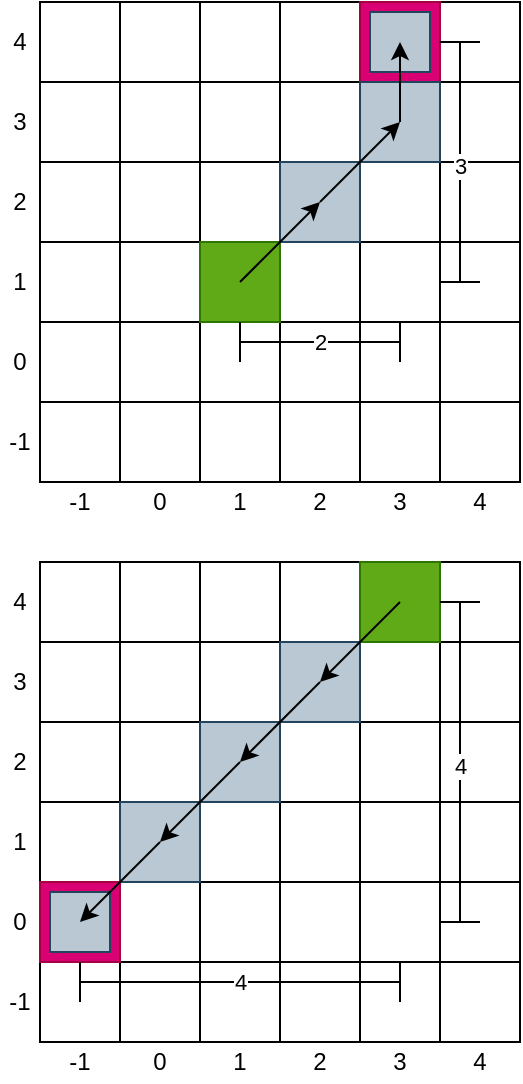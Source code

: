 <mxfile version="22.1.5" type="device">
  <diagram name="Page-1" id="MTarBlTG6G1hyGx0gGw8">
    <mxGraphModel dx="819" dy="473" grid="1" gridSize="10" guides="1" tooltips="1" connect="1" arrows="1" fold="1" page="1" pageScale="1" pageWidth="850" pageHeight="1100" math="0" shadow="0">
      <root>
        <mxCell id="0" />
        <mxCell id="1" parent="0" />
        <mxCell id="TcHEtZjmhDNZjpZFGjAU-168" value="" style="group;movable=0;resizable=0;rotatable=0;deletable=0;editable=0;locked=1;connectable=0;" vertex="1" connectable="0" parent="1">
          <mxGeometry x="300" y="360" width="260" height="260" as="geometry" />
        </mxCell>
        <mxCell id="TcHEtZjmhDNZjpZFGjAU-165" value="" style="group;movable=1;resizable=1;rotatable=1;deletable=1;editable=1;locked=0;connectable=1;" vertex="1" connectable="0" parent="TcHEtZjmhDNZjpZFGjAU-168">
          <mxGeometry x="20" width="240" height="240" as="geometry" />
        </mxCell>
        <mxCell id="TcHEtZjmhDNZjpZFGjAU-1" value="" style="shape=table;startSize=0;container=1;collapsible=0;childLayout=tableLayout;fontSize=16;movable=1;resizable=1;rotatable=1;deletable=1;editable=1;locked=0;connectable=1;" vertex="1" parent="TcHEtZjmhDNZjpZFGjAU-165">
          <mxGeometry width="120" height="120" as="geometry" />
        </mxCell>
        <mxCell id="TcHEtZjmhDNZjpZFGjAU-2" value="" style="shape=tableRow;horizontal=0;startSize=0;swimlaneHead=0;swimlaneBody=0;strokeColor=inherit;top=0;left=0;bottom=0;right=0;collapsible=0;dropTarget=0;fillColor=none;points=[[0,0.5],[1,0.5]];portConstraint=eastwest;fontSize=16;movable=1;resizable=1;rotatable=1;deletable=1;editable=1;locked=0;connectable=1;" vertex="1" parent="TcHEtZjmhDNZjpZFGjAU-1">
          <mxGeometry width="120" height="40" as="geometry" />
        </mxCell>
        <mxCell id="TcHEtZjmhDNZjpZFGjAU-3" value="" style="shape=partialRectangle;html=1;whiteSpace=wrap;connectable=1;strokeColor=inherit;overflow=hidden;fillColor=none;top=0;left=0;bottom=0;right=0;pointerEvents=1;fontSize=16;movable=1;resizable=1;rotatable=1;deletable=1;editable=1;locked=0;" vertex="1" parent="TcHEtZjmhDNZjpZFGjAU-2">
          <mxGeometry width="40" height="40" as="geometry">
            <mxRectangle width="40" height="40" as="alternateBounds" />
          </mxGeometry>
        </mxCell>
        <mxCell id="TcHEtZjmhDNZjpZFGjAU-4" value="" style="shape=partialRectangle;html=1;whiteSpace=wrap;connectable=1;strokeColor=inherit;overflow=hidden;fillColor=none;top=0;left=0;bottom=0;right=0;pointerEvents=1;fontSize=16;movable=1;resizable=1;rotatable=1;deletable=1;editable=1;locked=0;" vertex="1" parent="TcHEtZjmhDNZjpZFGjAU-2">
          <mxGeometry x="40" width="40" height="40" as="geometry">
            <mxRectangle width="40" height="40" as="alternateBounds" />
          </mxGeometry>
        </mxCell>
        <mxCell id="TcHEtZjmhDNZjpZFGjAU-5" value="" style="shape=partialRectangle;html=1;whiteSpace=wrap;connectable=1;strokeColor=inherit;overflow=hidden;fillColor=none;top=0;left=0;bottom=0;right=0;pointerEvents=1;fontSize=16;movable=1;resizable=1;rotatable=1;deletable=1;editable=1;locked=0;" vertex="1" parent="TcHEtZjmhDNZjpZFGjAU-2">
          <mxGeometry x="80" width="40" height="40" as="geometry">
            <mxRectangle width="40" height="40" as="alternateBounds" />
          </mxGeometry>
        </mxCell>
        <mxCell id="TcHEtZjmhDNZjpZFGjAU-6" value="" style="shape=tableRow;horizontal=0;startSize=0;swimlaneHead=0;swimlaneBody=0;strokeColor=inherit;top=0;left=0;bottom=0;right=0;collapsible=0;dropTarget=0;fillColor=none;points=[[0,0.5],[1,0.5]];portConstraint=eastwest;fontSize=16;movable=1;resizable=1;rotatable=1;deletable=1;editable=1;locked=0;connectable=1;" vertex="1" parent="TcHEtZjmhDNZjpZFGjAU-1">
          <mxGeometry y="40" width="120" height="40" as="geometry" />
        </mxCell>
        <mxCell id="TcHEtZjmhDNZjpZFGjAU-7" value="" style="shape=partialRectangle;html=1;whiteSpace=wrap;connectable=1;strokeColor=inherit;overflow=hidden;fillColor=none;top=0;left=0;bottom=0;right=0;pointerEvents=1;fontSize=16;movable=1;resizable=1;rotatable=1;deletable=1;editable=1;locked=0;" vertex="1" parent="TcHEtZjmhDNZjpZFGjAU-6">
          <mxGeometry width="40" height="40" as="geometry">
            <mxRectangle width="40" height="40" as="alternateBounds" />
          </mxGeometry>
        </mxCell>
        <mxCell id="TcHEtZjmhDNZjpZFGjAU-8" value="" style="shape=partialRectangle;html=1;whiteSpace=wrap;connectable=1;strokeColor=inherit;overflow=hidden;fillColor=none;top=0;left=0;bottom=0;right=0;pointerEvents=1;fontSize=16;movable=1;resizable=1;rotatable=1;deletable=1;editable=1;locked=0;" vertex="1" parent="TcHEtZjmhDNZjpZFGjAU-6">
          <mxGeometry x="40" width="40" height="40" as="geometry">
            <mxRectangle width="40" height="40" as="alternateBounds" />
          </mxGeometry>
        </mxCell>
        <mxCell id="TcHEtZjmhDNZjpZFGjAU-9" value="" style="shape=partialRectangle;html=1;whiteSpace=wrap;connectable=1;strokeColor=inherit;overflow=hidden;fillColor=none;top=0;left=0;bottom=0;right=0;pointerEvents=1;fontSize=16;movable=1;resizable=1;rotatable=1;deletable=1;editable=1;locked=0;" vertex="1" parent="TcHEtZjmhDNZjpZFGjAU-6">
          <mxGeometry x="80" width="40" height="40" as="geometry">
            <mxRectangle width="40" height="40" as="alternateBounds" />
          </mxGeometry>
        </mxCell>
        <mxCell id="TcHEtZjmhDNZjpZFGjAU-10" value="" style="shape=tableRow;horizontal=0;startSize=0;swimlaneHead=0;swimlaneBody=0;strokeColor=inherit;top=0;left=0;bottom=0;right=0;collapsible=0;dropTarget=0;fillColor=none;points=[[0,0.5],[1,0.5]];portConstraint=eastwest;fontSize=16;movable=1;resizable=1;rotatable=1;deletable=1;editable=1;locked=0;connectable=1;" vertex="1" parent="TcHEtZjmhDNZjpZFGjAU-1">
          <mxGeometry y="80" width="120" height="40" as="geometry" />
        </mxCell>
        <mxCell id="TcHEtZjmhDNZjpZFGjAU-11" value="" style="shape=partialRectangle;html=1;whiteSpace=wrap;connectable=1;strokeColor=inherit;overflow=hidden;fillColor=none;top=0;left=0;bottom=0;right=0;pointerEvents=1;fontSize=16;movable=1;resizable=1;rotatable=1;deletable=1;editable=1;locked=0;" vertex="1" parent="TcHEtZjmhDNZjpZFGjAU-10">
          <mxGeometry width="40" height="40" as="geometry">
            <mxRectangle width="40" height="40" as="alternateBounds" />
          </mxGeometry>
        </mxCell>
        <mxCell id="TcHEtZjmhDNZjpZFGjAU-12" value="" style="shape=partialRectangle;html=1;whiteSpace=wrap;connectable=1;strokeColor=inherit;overflow=hidden;fillColor=none;top=0;left=0;bottom=0;right=0;pointerEvents=1;fontSize=16;movable=1;resizable=1;rotatable=1;deletable=1;editable=1;locked=0;" vertex="1" parent="TcHEtZjmhDNZjpZFGjAU-10">
          <mxGeometry x="40" width="40" height="40" as="geometry">
            <mxRectangle width="40" height="40" as="alternateBounds" />
          </mxGeometry>
        </mxCell>
        <mxCell id="TcHEtZjmhDNZjpZFGjAU-13" value="" style="shape=partialRectangle;html=1;whiteSpace=wrap;connectable=1;strokeColor=inherit;overflow=hidden;fillColor=none;top=0;left=0;bottom=0;right=0;pointerEvents=1;fontSize=16;movable=1;resizable=1;rotatable=1;deletable=1;editable=1;locked=0;" vertex="1" parent="TcHEtZjmhDNZjpZFGjAU-10">
          <mxGeometry x="80" width="40" height="40" as="geometry">
            <mxRectangle width="40" height="40" as="alternateBounds" />
          </mxGeometry>
        </mxCell>
        <mxCell id="TcHEtZjmhDNZjpZFGjAU-15" value="" style="shape=table;startSize=0;container=1;collapsible=0;childLayout=tableLayout;fontSize=16;movable=1;resizable=1;rotatable=1;deletable=1;editable=1;locked=0;connectable=1;" vertex="1" parent="TcHEtZjmhDNZjpZFGjAU-165">
          <mxGeometry x="120" width="120" height="120" as="geometry" />
        </mxCell>
        <mxCell id="TcHEtZjmhDNZjpZFGjAU-16" value="" style="shape=tableRow;horizontal=0;startSize=0;swimlaneHead=0;swimlaneBody=0;strokeColor=inherit;top=0;left=0;bottom=0;right=0;collapsible=0;dropTarget=0;fillColor=none;points=[[0,0.5],[1,0.5]];portConstraint=eastwest;fontSize=16;movable=1;resizable=1;rotatable=1;deletable=1;editable=1;locked=0;connectable=1;" vertex="1" parent="TcHEtZjmhDNZjpZFGjAU-15">
          <mxGeometry width="120" height="40" as="geometry" />
        </mxCell>
        <mxCell id="TcHEtZjmhDNZjpZFGjAU-17" value="" style="shape=partialRectangle;html=1;whiteSpace=wrap;connectable=1;strokeColor=inherit;overflow=hidden;fillColor=none;top=0;left=0;bottom=0;right=0;pointerEvents=1;fontSize=16;movable=1;resizable=1;rotatable=1;deletable=1;editable=1;locked=0;" vertex="1" parent="TcHEtZjmhDNZjpZFGjAU-16">
          <mxGeometry width="40" height="40" as="geometry">
            <mxRectangle width="40" height="40" as="alternateBounds" />
          </mxGeometry>
        </mxCell>
        <mxCell id="TcHEtZjmhDNZjpZFGjAU-18" value="" style="shape=partialRectangle;html=1;whiteSpace=wrap;connectable=1;strokeColor=inherit;overflow=hidden;fillColor=none;top=0;left=0;bottom=0;right=0;pointerEvents=1;fontSize=16;movable=1;resizable=1;rotatable=1;deletable=1;editable=1;locked=0;" vertex="1" parent="TcHEtZjmhDNZjpZFGjAU-16">
          <mxGeometry x="40" width="40" height="40" as="geometry">
            <mxRectangle width="40" height="40" as="alternateBounds" />
          </mxGeometry>
        </mxCell>
        <mxCell id="TcHEtZjmhDNZjpZFGjAU-19" value="" style="shape=partialRectangle;html=1;whiteSpace=wrap;connectable=1;strokeColor=inherit;overflow=hidden;fillColor=none;top=0;left=0;bottom=0;right=0;pointerEvents=1;fontSize=16;movable=1;resizable=1;rotatable=1;deletable=1;editable=1;locked=0;" vertex="1" parent="TcHEtZjmhDNZjpZFGjAU-16">
          <mxGeometry x="80" width="40" height="40" as="geometry">
            <mxRectangle width="40" height="40" as="alternateBounds" />
          </mxGeometry>
        </mxCell>
        <mxCell id="TcHEtZjmhDNZjpZFGjAU-20" value="" style="shape=tableRow;horizontal=0;startSize=0;swimlaneHead=0;swimlaneBody=0;strokeColor=inherit;top=0;left=0;bottom=0;right=0;collapsible=0;dropTarget=0;fillColor=none;points=[[0,0.5],[1,0.5]];portConstraint=eastwest;fontSize=16;movable=1;resizable=1;rotatable=1;deletable=1;editable=1;locked=0;connectable=1;" vertex="1" parent="TcHEtZjmhDNZjpZFGjAU-15">
          <mxGeometry y="40" width="120" height="40" as="geometry" />
        </mxCell>
        <mxCell id="TcHEtZjmhDNZjpZFGjAU-21" value="" style="shape=partialRectangle;html=1;whiteSpace=wrap;connectable=1;strokeColor=inherit;overflow=hidden;fillColor=none;top=0;left=0;bottom=0;right=0;pointerEvents=1;fontSize=16;movable=1;resizable=1;rotatable=1;deletable=1;editable=1;locked=0;" vertex="1" parent="TcHEtZjmhDNZjpZFGjAU-20">
          <mxGeometry width="40" height="40" as="geometry">
            <mxRectangle width="40" height="40" as="alternateBounds" />
          </mxGeometry>
        </mxCell>
        <mxCell id="TcHEtZjmhDNZjpZFGjAU-22" value="" style="shape=partialRectangle;html=1;whiteSpace=wrap;connectable=1;strokeColor=inherit;overflow=hidden;fillColor=none;top=0;left=0;bottom=0;right=0;pointerEvents=1;fontSize=16;movable=1;resizable=1;rotatable=1;deletable=1;editable=1;locked=0;" vertex="1" parent="TcHEtZjmhDNZjpZFGjAU-20">
          <mxGeometry x="40" width="40" height="40" as="geometry">
            <mxRectangle width="40" height="40" as="alternateBounds" />
          </mxGeometry>
        </mxCell>
        <mxCell id="TcHEtZjmhDNZjpZFGjAU-23" value="" style="shape=partialRectangle;html=1;whiteSpace=wrap;connectable=1;strokeColor=inherit;overflow=hidden;fillColor=none;top=0;left=0;bottom=0;right=0;pointerEvents=1;fontSize=16;movable=1;resizable=1;rotatable=1;deletable=1;editable=1;locked=0;" vertex="1" parent="TcHEtZjmhDNZjpZFGjAU-20">
          <mxGeometry x="80" width="40" height="40" as="geometry">
            <mxRectangle width="40" height="40" as="alternateBounds" />
          </mxGeometry>
        </mxCell>
        <mxCell id="TcHEtZjmhDNZjpZFGjAU-24" value="" style="shape=tableRow;horizontal=0;startSize=0;swimlaneHead=0;swimlaneBody=0;strokeColor=inherit;top=0;left=0;bottom=0;right=0;collapsible=0;dropTarget=0;fillColor=none;points=[[0,0.5],[1,0.5]];portConstraint=eastwest;fontSize=16;movable=1;resizable=1;rotatable=1;deletable=1;editable=1;locked=0;connectable=1;" vertex="1" parent="TcHEtZjmhDNZjpZFGjAU-15">
          <mxGeometry y="80" width="120" height="40" as="geometry" />
        </mxCell>
        <mxCell id="TcHEtZjmhDNZjpZFGjAU-25" value="" style="shape=partialRectangle;html=1;whiteSpace=wrap;connectable=1;strokeColor=inherit;overflow=hidden;fillColor=none;top=0;left=0;bottom=0;right=0;pointerEvents=1;fontSize=16;movable=1;resizable=1;rotatable=1;deletable=1;editable=1;locked=0;" vertex="1" parent="TcHEtZjmhDNZjpZFGjAU-24">
          <mxGeometry width="40" height="40" as="geometry">
            <mxRectangle width="40" height="40" as="alternateBounds" />
          </mxGeometry>
        </mxCell>
        <mxCell id="TcHEtZjmhDNZjpZFGjAU-26" value="" style="shape=partialRectangle;html=1;whiteSpace=wrap;connectable=1;strokeColor=inherit;overflow=hidden;fillColor=none;top=0;left=0;bottom=0;right=0;pointerEvents=1;fontSize=16;movable=1;resizable=1;rotatable=1;deletable=1;editable=1;locked=0;" vertex="1" parent="TcHEtZjmhDNZjpZFGjAU-24">
          <mxGeometry x="40" width="40" height="40" as="geometry">
            <mxRectangle width="40" height="40" as="alternateBounds" />
          </mxGeometry>
        </mxCell>
        <mxCell id="TcHEtZjmhDNZjpZFGjAU-27" value="" style="shape=partialRectangle;html=1;whiteSpace=wrap;connectable=1;strokeColor=inherit;overflow=hidden;fillColor=none;top=0;left=0;bottom=0;right=0;pointerEvents=1;fontSize=16;movable=1;resizable=1;rotatable=1;deletable=1;editable=1;locked=0;" vertex="1" parent="TcHEtZjmhDNZjpZFGjAU-24">
          <mxGeometry x="80" width="40" height="40" as="geometry">
            <mxRectangle width="40" height="40" as="alternateBounds" />
          </mxGeometry>
        </mxCell>
        <mxCell id="TcHEtZjmhDNZjpZFGjAU-28" value="" style="shape=table;startSize=0;container=1;collapsible=0;childLayout=tableLayout;fontSize=16;movable=1;resizable=1;rotatable=1;deletable=1;editable=1;locked=0;connectable=1;" vertex="1" parent="TcHEtZjmhDNZjpZFGjAU-165">
          <mxGeometry y="120" width="120" height="120" as="geometry" />
        </mxCell>
        <mxCell id="TcHEtZjmhDNZjpZFGjAU-29" value="" style="shape=tableRow;horizontal=0;startSize=0;swimlaneHead=0;swimlaneBody=0;strokeColor=inherit;top=0;left=0;bottom=0;right=0;collapsible=0;dropTarget=0;fillColor=none;points=[[0,0.5],[1,0.5]];portConstraint=eastwest;fontSize=16;movable=1;resizable=1;rotatable=1;deletable=1;editable=1;locked=0;connectable=1;" vertex="1" parent="TcHEtZjmhDNZjpZFGjAU-28">
          <mxGeometry width="120" height="40" as="geometry" />
        </mxCell>
        <mxCell id="TcHEtZjmhDNZjpZFGjAU-30" value="" style="shape=partialRectangle;html=1;whiteSpace=wrap;connectable=1;strokeColor=inherit;overflow=hidden;fillColor=none;top=0;left=0;bottom=0;right=0;pointerEvents=1;fontSize=16;movable=1;resizable=1;rotatable=1;deletable=1;editable=1;locked=0;" vertex="1" parent="TcHEtZjmhDNZjpZFGjAU-29">
          <mxGeometry width="40" height="40" as="geometry">
            <mxRectangle width="40" height="40" as="alternateBounds" />
          </mxGeometry>
        </mxCell>
        <mxCell id="TcHEtZjmhDNZjpZFGjAU-31" value="" style="shape=partialRectangle;html=1;whiteSpace=wrap;connectable=1;strokeColor=inherit;overflow=hidden;fillColor=none;top=0;left=0;bottom=0;right=0;pointerEvents=1;fontSize=16;movable=1;resizable=1;rotatable=1;deletable=1;editable=1;locked=0;" vertex="1" parent="TcHEtZjmhDNZjpZFGjAU-29">
          <mxGeometry x="40" width="40" height="40" as="geometry">
            <mxRectangle width="40" height="40" as="alternateBounds" />
          </mxGeometry>
        </mxCell>
        <mxCell id="TcHEtZjmhDNZjpZFGjAU-32" value="" style="shape=partialRectangle;html=1;whiteSpace=wrap;connectable=1;strokeColor=inherit;overflow=hidden;fillColor=none;top=0;left=0;bottom=0;right=0;pointerEvents=1;fontSize=16;movable=1;resizable=1;rotatable=1;deletable=1;editable=1;locked=0;" vertex="1" parent="TcHEtZjmhDNZjpZFGjAU-29">
          <mxGeometry x="80" width="40" height="40" as="geometry">
            <mxRectangle width="40" height="40" as="alternateBounds" />
          </mxGeometry>
        </mxCell>
        <mxCell id="TcHEtZjmhDNZjpZFGjAU-33" value="" style="shape=tableRow;horizontal=0;startSize=0;swimlaneHead=0;swimlaneBody=0;strokeColor=inherit;top=0;left=0;bottom=0;right=0;collapsible=0;dropTarget=0;fillColor=none;points=[[0,0.5],[1,0.5]];portConstraint=eastwest;fontSize=16;movable=1;resizable=1;rotatable=1;deletable=1;editable=1;locked=0;connectable=1;" vertex="1" parent="TcHEtZjmhDNZjpZFGjAU-28">
          <mxGeometry y="40" width="120" height="40" as="geometry" />
        </mxCell>
        <mxCell id="TcHEtZjmhDNZjpZFGjAU-34" value="" style="shape=partialRectangle;html=1;whiteSpace=wrap;connectable=1;strokeColor=inherit;overflow=hidden;fillColor=none;top=0;left=0;bottom=0;right=0;pointerEvents=1;fontSize=16;movable=1;resizable=1;rotatable=1;deletable=1;editable=1;locked=0;" vertex="1" parent="TcHEtZjmhDNZjpZFGjAU-33">
          <mxGeometry width="40" height="40" as="geometry">
            <mxRectangle width="40" height="40" as="alternateBounds" />
          </mxGeometry>
        </mxCell>
        <mxCell id="TcHEtZjmhDNZjpZFGjAU-35" value="" style="shape=partialRectangle;html=1;whiteSpace=wrap;connectable=1;strokeColor=inherit;overflow=hidden;fillColor=none;top=0;left=0;bottom=0;right=0;pointerEvents=1;fontSize=16;movable=1;resizable=1;rotatable=1;deletable=1;editable=1;locked=0;" vertex="1" parent="TcHEtZjmhDNZjpZFGjAU-33">
          <mxGeometry x="40" width="40" height="40" as="geometry">
            <mxRectangle width="40" height="40" as="alternateBounds" />
          </mxGeometry>
        </mxCell>
        <mxCell id="TcHEtZjmhDNZjpZFGjAU-36" value="" style="shape=partialRectangle;html=1;whiteSpace=wrap;connectable=1;strokeColor=inherit;overflow=hidden;fillColor=none;top=0;left=0;bottom=0;right=0;pointerEvents=1;fontSize=16;movable=1;resizable=1;rotatable=1;deletable=1;editable=1;locked=0;" vertex="1" parent="TcHEtZjmhDNZjpZFGjAU-33">
          <mxGeometry x="80" width="40" height="40" as="geometry">
            <mxRectangle width="40" height="40" as="alternateBounds" />
          </mxGeometry>
        </mxCell>
        <mxCell id="TcHEtZjmhDNZjpZFGjAU-37" value="" style="shape=tableRow;horizontal=0;startSize=0;swimlaneHead=0;swimlaneBody=0;strokeColor=inherit;top=0;left=0;bottom=0;right=0;collapsible=0;dropTarget=0;fillColor=none;points=[[0,0.5],[1,0.5]];portConstraint=eastwest;fontSize=16;movable=1;resizable=1;rotatable=1;deletable=1;editable=1;locked=0;connectable=1;" vertex="1" parent="TcHEtZjmhDNZjpZFGjAU-28">
          <mxGeometry y="80" width="120" height="40" as="geometry" />
        </mxCell>
        <mxCell id="TcHEtZjmhDNZjpZFGjAU-38" value="" style="shape=partialRectangle;html=1;whiteSpace=wrap;connectable=1;strokeColor=inherit;overflow=hidden;fillColor=none;top=0;left=0;bottom=0;right=0;pointerEvents=1;fontSize=16;movable=1;resizable=1;rotatable=1;deletable=1;editable=1;locked=0;" vertex="1" parent="TcHEtZjmhDNZjpZFGjAU-37">
          <mxGeometry width="40" height="40" as="geometry">
            <mxRectangle width="40" height="40" as="alternateBounds" />
          </mxGeometry>
        </mxCell>
        <mxCell id="TcHEtZjmhDNZjpZFGjAU-39" value="" style="shape=partialRectangle;html=1;whiteSpace=wrap;connectable=1;strokeColor=inherit;overflow=hidden;fillColor=none;top=0;left=0;bottom=0;right=0;pointerEvents=1;fontSize=16;movable=1;resizable=1;rotatable=1;deletable=1;editable=1;locked=0;" vertex="1" parent="TcHEtZjmhDNZjpZFGjAU-37">
          <mxGeometry x="40" width="40" height="40" as="geometry">
            <mxRectangle width="40" height="40" as="alternateBounds" />
          </mxGeometry>
        </mxCell>
        <mxCell id="TcHEtZjmhDNZjpZFGjAU-40" value="" style="shape=partialRectangle;html=1;whiteSpace=wrap;connectable=1;strokeColor=inherit;overflow=hidden;fillColor=none;top=0;left=0;bottom=0;right=0;pointerEvents=1;fontSize=16;movable=1;resizable=1;rotatable=1;deletable=1;editable=1;locked=0;" vertex="1" parent="TcHEtZjmhDNZjpZFGjAU-37">
          <mxGeometry x="80" width="40" height="40" as="geometry">
            <mxRectangle width="40" height="40" as="alternateBounds" />
          </mxGeometry>
        </mxCell>
        <mxCell id="TcHEtZjmhDNZjpZFGjAU-41" value="" style="shape=table;startSize=0;container=1;collapsible=0;childLayout=tableLayout;fontSize=16;movable=1;resizable=1;rotatable=1;deletable=1;editable=1;locked=0;connectable=1;" vertex="1" parent="TcHEtZjmhDNZjpZFGjAU-165">
          <mxGeometry x="120" y="120" width="120" height="120" as="geometry" />
        </mxCell>
        <mxCell id="TcHEtZjmhDNZjpZFGjAU-42" value="" style="shape=tableRow;horizontal=0;startSize=0;swimlaneHead=0;swimlaneBody=0;strokeColor=inherit;top=0;left=0;bottom=0;right=0;collapsible=0;dropTarget=0;fillColor=none;points=[[0,0.5],[1,0.5]];portConstraint=eastwest;fontSize=16;movable=1;resizable=1;rotatable=1;deletable=1;editable=1;locked=0;connectable=1;" vertex="1" parent="TcHEtZjmhDNZjpZFGjAU-41">
          <mxGeometry width="120" height="40" as="geometry" />
        </mxCell>
        <mxCell id="TcHEtZjmhDNZjpZFGjAU-43" value="" style="shape=partialRectangle;html=1;whiteSpace=wrap;connectable=1;strokeColor=inherit;overflow=hidden;fillColor=none;top=0;left=0;bottom=0;right=0;pointerEvents=1;fontSize=16;movable=1;resizable=1;rotatable=1;deletable=1;editable=1;locked=0;" vertex="1" parent="TcHEtZjmhDNZjpZFGjAU-42">
          <mxGeometry width="40" height="40" as="geometry">
            <mxRectangle width="40" height="40" as="alternateBounds" />
          </mxGeometry>
        </mxCell>
        <mxCell id="TcHEtZjmhDNZjpZFGjAU-44" value="" style="shape=partialRectangle;html=1;whiteSpace=wrap;connectable=1;strokeColor=inherit;overflow=hidden;fillColor=none;top=0;left=0;bottom=0;right=0;pointerEvents=1;fontSize=16;movable=1;resizable=1;rotatable=1;deletable=1;editable=1;locked=0;" vertex="1" parent="TcHEtZjmhDNZjpZFGjAU-42">
          <mxGeometry x="40" width="40" height="40" as="geometry">
            <mxRectangle width="40" height="40" as="alternateBounds" />
          </mxGeometry>
        </mxCell>
        <mxCell id="TcHEtZjmhDNZjpZFGjAU-45" value="" style="shape=partialRectangle;html=1;whiteSpace=wrap;connectable=1;strokeColor=inherit;overflow=hidden;fillColor=none;top=0;left=0;bottom=0;right=0;pointerEvents=1;fontSize=16;movable=1;resizable=1;rotatable=1;deletable=1;editable=1;locked=0;" vertex="1" parent="TcHEtZjmhDNZjpZFGjAU-42">
          <mxGeometry x="80" width="40" height="40" as="geometry">
            <mxRectangle width="40" height="40" as="alternateBounds" />
          </mxGeometry>
        </mxCell>
        <mxCell id="TcHEtZjmhDNZjpZFGjAU-46" value="" style="shape=tableRow;horizontal=0;startSize=0;swimlaneHead=0;swimlaneBody=0;strokeColor=inherit;top=0;left=0;bottom=0;right=0;collapsible=0;dropTarget=0;fillColor=none;points=[[0,0.5],[1,0.5]];portConstraint=eastwest;fontSize=16;movable=1;resizable=1;rotatable=1;deletable=1;editable=1;locked=0;connectable=1;" vertex="1" parent="TcHEtZjmhDNZjpZFGjAU-41">
          <mxGeometry y="40" width="120" height="40" as="geometry" />
        </mxCell>
        <mxCell id="TcHEtZjmhDNZjpZFGjAU-47" value="" style="shape=partialRectangle;html=1;whiteSpace=wrap;connectable=1;strokeColor=inherit;overflow=hidden;fillColor=none;top=0;left=0;bottom=0;right=0;pointerEvents=1;fontSize=16;movable=1;resizable=1;rotatable=1;deletable=1;editable=1;locked=0;" vertex="1" parent="TcHEtZjmhDNZjpZFGjAU-46">
          <mxGeometry width="40" height="40" as="geometry">
            <mxRectangle width="40" height="40" as="alternateBounds" />
          </mxGeometry>
        </mxCell>
        <mxCell id="TcHEtZjmhDNZjpZFGjAU-48" value="" style="shape=partialRectangle;html=1;whiteSpace=wrap;connectable=1;strokeColor=inherit;overflow=hidden;fillColor=none;top=0;left=0;bottom=0;right=0;pointerEvents=1;fontSize=16;movable=1;resizable=1;rotatable=1;deletable=1;editable=1;locked=0;" vertex="1" parent="TcHEtZjmhDNZjpZFGjAU-46">
          <mxGeometry x="40" width="40" height="40" as="geometry">
            <mxRectangle width="40" height="40" as="alternateBounds" />
          </mxGeometry>
        </mxCell>
        <mxCell id="TcHEtZjmhDNZjpZFGjAU-49" value="" style="shape=partialRectangle;html=1;whiteSpace=wrap;connectable=1;strokeColor=inherit;overflow=hidden;fillColor=none;top=0;left=0;bottom=0;right=0;pointerEvents=1;fontSize=16;movable=1;resizable=1;rotatable=1;deletable=1;editable=1;locked=0;" vertex="1" parent="TcHEtZjmhDNZjpZFGjAU-46">
          <mxGeometry x="80" width="40" height="40" as="geometry">
            <mxRectangle width="40" height="40" as="alternateBounds" />
          </mxGeometry>
        </mxCell>
        <mxCell id="TcHEtZjmhDNZjpZFGjAU-50" value="" style="shape=tableRow;horizontal=0;startSize=0;swimlaneHead=0;swimlaneBody=0;strokeColor=inherit;top=0;left=0;bottom=0;right=0;collapsible=0;dropTarget=0;fillColor=none;points=[[0,0.5],[1,0.5]];portConstraint=eastwest;fontSize=16;movable=1;resizable=1;rotatable=1;deletable=1;editable=1;locked=0;connectable=1;" vertex="1" parent="TcHEtZjmhDNZjpZFGjAU-41">
          <mxGeometry y="80" width="120" height="40" as="geometry" />
        </mxCell>
        <mxCell id="TcHEtZjmhDNZjpZFGjAU-51" value="" style="shape=partialRectangle;html=1;whiteSpace=wrap;connectable=1;strokeColor=inherit;overflow=hidden;fillColor=none;top=0;left=0;bottom=0;right=0;pointerEvents=1;fontSize=16;movable=1;resizable=1;rotatable=1;deletable=1;editable=1;locked=0;" vertex="1" parent="TcHEtZjmhDNZjpZFGjAU-50">
          <mxGeometry width="40" height="40" as="geometry">
            <mxRectangle width="40" height="40" as="alternateBounds" />
          </mxGeometry>
        </mxCell>
        <mxCell id="TcHEtZjmhDNZjpZFGjAU-52" value="" style="shape=partialRectangle;html=1;whiteSpace=wrap;connectable=1;strokeColor=inherit;overflow=hidden;fillColor=none;top=0;left=0;bottom=0;right=0;pointerEvents=1;fontSize=16;movable=1;resizable=1;rotatable=1;deletable=1;editable=1;locked=0;" vertex="1" parent="TcHEtZjmhDNZjpZFGjAU-50">
          <mxGeometry x="40" width="40" height="40" as="geometry">
            <mxRectangle width="40" height="40" as="alternateBounds" />
          </mxGeometry>
        </mxCell>
        <mxCell id="TcHEtZjmhDNZjpZFGjAU-53" value="" style="shape=partialRectangle;html=1;whiteSpace=wrap;connectable=1;strokeColor=inherit;overflow=hidden;fillColor=none;top=0;left=0;bottom=0;right=0;pointerEvents=1;fontSize=16;movable=1;resizable=1;rotatable=1;deletable=1;editable=1;locked=0;" vertex="1" parent="TcHEtZjmhDNZjpZFGjAU-50">
          <mxGeometry x="80" width="40" height="40" as="geometry">
            <mxRectangle width="40" height="40" as="alternateBounds" />
          </mxGeometry>
        </mxCell>
        <mxCell id="TcHEtZjmhDNZjpZFGjAU-166" value="" style="group;movable=1;resizable=1;rotatable=1;deletable=1;editable=1;locked=0;connectable=1;" vertex="1" connectable="0" parent="TcHEtZjmhDNZjpZFGjAU-168">
          <mxGeometry x="20" y="240" width="240" height="20" as="geometry" />
        </mxCell>
        <mxCell id="TcHEtZjmhDNZjpZFGjAU-138" value="-1" style="text;html=1;strokeColor=none;fillColor=none;align=center;verticalAlign=middle;whiteSpace=wrap;rounded=0;movable=1;resizable=1;rotatable=1;deletable=1;editable=1;locked=0;connectable=1;" vertex="1" parent="TcHEtZjmhDNZjpZFGjAU-166">
          <mxGeometry width="40" height="20" as="geometry" />
        </mxCell>
        <mxCell id="TcHEtZjmhDNZjpZFGjAU-139" value="0" style="text;html=1;strokeColor=none;fillColor=none;align=center;verticalAlign=middle;whiteSpace=wrap;rounded=0;movable=1;resizable=1;rotatable=1;deletable=1;editable=1;locked=0;connectable=1;" vertex="1" parent="TcHEtZjmhDNZjpZFGjAU-166">
          <mxGeometry x="40" width="40" height="20" as="geometry" />
        </mxCell>
        <mxCell id="TcHEtZjmhDNZjpZFGjAU-140" value="1" style="text;html=1;strokeColor=none;fillColor=none;align=center;verticalAlign=middle;whiteSpace=wrap;rounded=0;movable=1;resizable=1;rotatable=1;deletable=1;editable=1;locked=0;connectable=1;" vertex="1" parent="TcHEtZjmhDNZjpZFGjAU-166">
          <mxGeometry x="80" width="40" height="20" as="geometry" />
        </mxCell>
        <mxCell id="TcHEtZjmhDNZjpZFGjAU-141" value="2" style="text;html=1;strokeColor=none;fillColor=none;align=center;verticalAlign=middle;whiteSpace=wrap;rounded=0;movable=1;resizable=1;rotatable=1;deletable=1;editable=1;locked=0;connectable=1;" vertex="1" parent="TcHEtZjmhDNZjpZFGjAU-166">
          <mxGeometry x="120" width="40" height="20" as="geometry" />
        </mxCell>
        <mxCell id="TcHEtZjmhDNZjpZFGjAU-142" value="3" style="text;html=1;strokeColor=none;fillColor=none;align=center;verticalAlign=middle;whiteSpace=wrap;rounded=0;movable=1;resizable=1;rotatable=1;deletable=1;editable=1;locked=0;connectable=1;" vertex="1" parent="TcHEtZjmhDNZjpZFGjAU-166">
          <mxGeometry x="160" width="40" height="20" as="geometry" />
        </mxCell>
        <mxCell id="TcHEtZjmhDNZjpZFGjAU-143" value="4" style="text;html=1;strokeColor=none;fillColor=none;align=center;verticalAlign=middle;whiteSpace=wrap;rounded=0;movable=1;resizable=1;rotatable=1;deletable=1;editable=1;locked=0;connectable=1;" vertex="1" parent="TcHEtZjmhDNZjpZFGjAU-166">
          <mxGeometry x="200" width="40" height="20" as="geometry" />
        </mxCell>
        <mxCell id="TcHEtZjmhDNZjpZFGjAU-167" value="" style="group;movable=1;resizable=1;rotatable=1;deletable=1;editable=1;locked=0;connectable=1;" vertex="1" connectable="0" parent="TcHEtZjmhDNZjpZFGjAU-168">
          <mxGeometry y="5" width="20" height="230" as="geometry" />
        </mxCell>
        <mxCell id="TcHEtZjmhDNZjpZFGjAU-55" value="1" style="text;html=1;strokeColor=none;fillColor=none;align=center;verticalAlign=middle;whiteSpace=wrap;rounded=0;movable=1;resizable=1;rotatable=1;deletable=1;editable=1;locked=0;connectable=1;" vertex="1" parent="TcHEtZjmhDNZjpZFGjAU-167">
          <mxGeometry y="120" width="20" height="30" as="geometry" />
        </mxCell>
        <mxCell id="TcHEtZjmhDNZjpZFGjAU-133" value="0" style="text;html=1;strokeColor=none;fillColor=none;align=center;verticalAlign=middle;whiteSpace=wrap;rounded=0;movable=1;resizable=1;rotatable=1;deletable=1;editable=1;locked=0;connectable=1;" vertex="1" parent="TcHEtZjmhDNZjpZFGjAU-167">
          <mxGeometry y="160" width="20" height="30" as="geometry" />
        </mxCell>
        <mxCell id="TcHEtZjmhDNZjpZFGjAU-134" value="2" style="text;html=1;strokeColor=none;fillColor=none;align=center;verticalAlign=middle;whiteSpace=wrap;rounded=0;movable=1;resizable=1;rotatable=1;deletable=1;editable=1;locked=0;connectable=1;" vertex="1" parent="TcHEtZjmhDNZjpZFGjAU-167">
          <mxGeometry y="80" width="20" height="30" as="geometry" />
        </mxCell>
        <mxCell id="TcHEtZjmhDNZjpZFGjAU-135" value="3" style="text;html=1;strokeColor=none;fillColor=none;align=center;verticalAlign=middle;whiteSpace=wrap;rounded=0;movable=1;resizable=1;rotatable=1;deletable=1;editable=1;locked=0;connectable=1;" vertex="1" parent="TcHEtZjmhDNZjpZFGjAU-167">
          <mxGeometry y="40" width="20" height="30" as="geometry" />
        </mxCell>
        <mxCell id="TcHEtZjmhDNZjpZFGjAU-136" value="4" style="text;html=1;strokeColor=none;fillColor=none;align=center;verticalAlign=middle;whiteSpace=wrap;rounded=0;movable=1;resizable=1;rotatable=1;deletable=1;editable=1;locked=0;connectable=1;" vertex="1" parent="TcHEtZjmhDNZjpZFGjAU-167">
          <mxGeometry width="20" height="30" as="geometry" />
        </mxCell>
        <mxCell id="TcHEtZjmhDNZjpZFGjAU-137" value="-1" style="text;html=1;strokeColor=none;fillColor=none;align=center;verticalAlign=middle;whiteSpace=wrap;rounded=0;movable=1;resizable=1;rotatable=1;deletable=1;editable=1;locked=0;connectable=1;" vertex="1" parent="TcHEtZjmhDNZjpZFGjAU-167">
          <mxGeometry y="200" width="20" height="30" as="geometry" />
        </mxCell>
        <mxCell id="TcHEtZjmhDNZjpZFGjAU-121" value="" style="rounded=0;whiteSpace=wrap;html=1;fillColor=#60a917;strokeColor=#2D7600;fontColor=#ffffff;movable=1;resizable=1;rotatable=1;deletable=1;editable=1;locked=0;connectable=1;" vertex="1" parent="1">
          <mxGeometry x="400" y="480" width="40" height="40" as="geometry" />
        </mxCell>
        <mxCell id="TcHEtZjmhDNZjpZFGjAU-122" value="" style="rounded=0;whiteSpace=wrap;html=1;fillColor=#d80073;strokeColor=#A50040;fontColor=#ffffff;movable=1;resizable=1;rotatable=1;deletable=1;editable=1;locked=0;connectable=1;" vertex="1" parent="1">
          <mxGeometry x="480" y="360" width="40" height="40" as="geometry" />
        </mxCell>
        <mxCell id="TcHEtZjmhDNZjpZFGjAU-123" value="" style="rounded=0;whiteSpace=wrap;html=1;fillColor=#bac8d3;strokeColor=#23445d;movable=1;resizable=1;rotatable=1;deletable=1;editable=1;locked=0;connectable=1;" vertex="1" parent="1">
          <mxGeometry x="440" y="440" width="40" height="40" as="geometry" />
        </mxCell>
        <mxCell id="TcHEtZjmhDNZjpZFGjAU-124" value="" style="rounded=0;whiteSpace=wrap;html=1;fillColor=#bac8d3;strokeColor=#23445d;movable=1;resizable=1;rotatable=1;deletable=1;editable=1;locked=0;connectable=1;" vertex="1" parent="1">
          <mxGeometry x="480" y="400" width="40" height="40" as="geometry" />
        </mxCell>
        <mxCell id="TcHEtZjmhDNZjpZFGjAU-125" value="" style="rounded=0;whiteSpace=wrap;html=1;fillColor=#bac8d3;strokeColor=#23445d;movable=1;resizable=1;rotatable=1;deletable=1;editable=1;locked=0;connectable=1;" vertex="1" parent="1">
          <mxGeometry x="485" y="365" width="30" height="30" as="geometry" />
        </mxCell>
        <mxCell id="TcHEtZjmhDNZjpZFGjAU-152" value="" style="endArrow=classic;html=1;rounded=0;movable=1;resizable=1;rotatable=1;deletable=1;editable=1;locked=0;connectable=1;" edge="1" parent="1">
          <mxGeometry width="50" height="50" relative="1" as="geometry">
            <mxPoint x="420" y="500" as="sourcePoint" />
            <mxPoint x="460" y="460" as="targetPoint" />
          </mxGeometry>
        </mxCell>
        <mxCell id="TcHEtZjmhDNZjpZFGjAU-153" value="" style="endArrow=classic;html=1;rounded=0;movable=1;resizable=1;rotatable=1;deletable=1;editable=1;locked=0;connectable=1;" edge="1" parent="1">
          <mxGeometry width="50" height="50" relative="1" as="geometry">
            <mxPoint x="460" y="460" as="sourcePoint" />
            <mxPoint x="500" y="420" as="targetPoint" />
          </mxGeometry>
        </mxCell>
        <mxCell id="TcHEtZjmhDNZjpZFGjAU-154" value="" style="endArrow=classic;html=1;rounded=0;movable=1;resizable=1;rotatable=1;deletable=1;editable=1;locked=0;connectable=1;" edge="1" parent="1">
          <mxGeometry width="50" height="50" relative="1" as="geometry">
            <mxPoint x="500" y="420" as="sourcePoint" />
            <mxPoint x="500" y="380" as="targetPoint" />
          </mxGeometry>
        </mxCell>
        <mxCell id="TcHEtZjmhDNZjpZFGjAU-163" value="" style="group;fillColor=none;" vertex="1" connectable="0" parent="1">
          <mxGeometry x="420" y="520" width="80" height="20" as="geometry" />
        </mxCell>
        <mxCell id="TcHEtZjmhDNZjpZFGjAU-159" value="" style="endArrow=none;html=1;rounded=0;movable=1;resizable=1;rotatable=1;deletable=1;editable=1;locked=0;connectable=1;" edge="1" parent="TcHEtZjmhDNZjpZFGjAU-163">
          <mxGeometry width="50" height="50" relative="1" as="geometry">
            <mxPoint y="10" as="sourcePoint" />
            <mxPoint x="80" y="10" as="targetPoint" />
          </mxGeometry>
        </mxCell>
        <mxCell id="TcHEtZjmhDNZjpZFGjAU-160" value="2" style="edgeLabel;html=1;align=center;verticalAlign=middle;resizable=1;points=[];movable=1;rotatable=1;deletable=1;editable=1;locked=0;connectable=1;" vertex="1" connectable="0" parent="TcHEtZjmhDNZjpZFGjAU-159">
          <mxGeometry x="-0.004" y="2" relative="1" as="geometry">
            <mxPoint y="2" as="offset" />
          </mxGeometry>
        </mxCell>
        <mxCell id="TcHEtZjmhDNZjpZFGjAU-161" value="" style="endArrow=none;html=1;rounded=0;movable=1;resizable=1;rotatable=1;deletable=1;editable=1;locked=0;connectable=1;" edge="1" parent="TcHEtZjmhDNZjpZFGjAU-163">
          <mxGeometry width="50" height="50" relative="1" as="geometry">
            <mxPoint x="80" y="20" as="sourcePoint" />
            <mxPoint x="80" as="targetPoint" />
          </mxGeometry>
        </mxCell>
        <mxCell id="TcHEtZjmhDNZjpZFGjAU-162" value="" style="endArrow=none;html=1;rounded=0;movable=1;resizable=1;rotatable=1;deletable=1;editable=1;locked=0;connectable=1;" edge="1" parent="TcHEtZjmhDNZjpZFGjAU-163">
          <mxGeometry width="50" height="50" relative="1" as="geometry">
            <mxPoint y="20" as="sourcePoint" />
            <mxPoint as="targetPoint" />
          </mxGeometry>
        </mxCell>
        <mxCell id="TcHEtZjmhDNZjpZFGjAU-164" value="" style="group;fontColor=#999999;" vertex="1" connectable="0" parent="1">
          <mxGeometry x="520" y="380" width="20" height="120" as="geometry" />
        </mxCell>
        <mxCell id="TcHEtZjmhDNZjpZFGjAU-155" value="" style="endArrow=none;html=1;rounded=0;" edge="1" parent="TcHEtZjmhDNZjpZFGjAU-164">
          <mxGeometry width="50" height="50" relative="1" as="geometry">
            <mxPoint x="10" y="120" as="sourcePoint" />
            <mxPoint x="10" as="targetPoint" />
          </mxGeometry>
        </mxCell>
        <mxCell id="TcHEtZjmhDNZjpZFGjAU-156" value="3" style="edgeLabel;html=1;align=center;verticalAlign=middle;resizable=0;points=[];" vertex="1" connectable="0" parent="TcHEtZjmhDNZjpZFGjAU-155">
          <mxGeometry x="-0.024" relative="1" as="geometry">
            <mxPoint as="offset" />
          </mxGeometry>
        </mxCell>
        <mxCell id="TcHEtZjmhDNZjpZFGjAU-157" value="" style="endArrow=none;html=1;rounded=0;" edge="1" parent="TcHEtZjmhDNZjpZFGjAU-164">
          <mxGeometry width="50" height="50" relative="1" as="geometry">
            <mxPoint x="20" as="sourcePoint" />
            <mxPoint as="targetPoint" />
          </mxGeometry>
        </mxCell>
        <mxCell id="TcHEtZjmhDNZjpZFGjAU-158" value="" style="endArrow=none;html=1;rounded=0;" edge="1" parent="TcHEtZjmhDNZjpZFGjAU-164">
          <mxGeometry width="50" height="50" relative="1" as="geometry">
            <mxPoint x="20" y="120" as="sourcePoint" />
            <mxPoint y="120" as="targetPoint" />
          </mxGeometry>
        </mxCell>
        <mxCell id="TcHEtZjmhDNZjpZFGjAU-169" value="" style="group;movable=0;resizable=0;rotatable=0;deletable=0;editable=0;locked=1;connectable=0;" vertex="1" connectable="0" parent="1">
          <mxGeometry x="300" y="640" width="260" height="260" as="geometry" />
        </mxCell>
        <mxCell id="TcHEtZjmhDNZjpZFGjAU-170" value="" style="group;movable=1;resizable=1;rotatable=1;deletable=1;editable=1;locked=0;connectable=1;" vertex="1" connectable="0" parent="TcHEtZjmhDNZjpZFGjAU-169">
          <mxGeometry x="20" width="240" height="240" as="geometry" />
        </mxCell>
        <mxCell id="TcHEtZjmhDNZjpZFGjAU-171" value="" style="shape=table;startSize=0;container=1;collapsible=0;childLayout=tableLayout;fontSize=16;movable=1;resizable=1;rotatable=1;deletable=1;editable=1;locked=0;connectable=1;" vertex="1" parent="TcHEtZjmhDNZjpZFGjAU-170">
          <mxGeometry width="120" height="120" as="geometry" />
        </mxCell>
        <mxCell id="TcHEtZjmhDNZjpZFGjAU-172" value="" style="shape=tableRow;horizontal=0;startSize=0;swimlaneHead=0;swimlaneBody=0;strokeColor=inherit;top=0;left=0;bottom=0;right=0;collapsible=0;dropTarget=0;fillColor=none;points=[[0,0.5],[1,0.5]];portConstraint=eastwest;fontSize=16;movable=1;resizable=1;rotatable=1;deletable=1;editable=1;locked=0;connectable=1;" vertex="1" parent="TcHEtZjmhDNZjpZFGjAU-171">
          <mxGeometry width="120" height="40" as="geometry" />
        </mxCell>
        <mxCell id="TcHEtZjmhDNZjpZFGjAU-173" value="" style="shape=partialRectangle;html=1;whiteSpace=wrap;connectable=1;strokeColor=inherit;overflow=hidden;fillColor=none;top=0;left=0;bottom=0;right=0;pointerEvents=1;fontSize=16;movable=1;resizable=1;rotatable=1;deletable=1;editable=1;locked=0;" vertex="1" parent="TcHEtZjmhDNZjpZFGjAU-172">
          <mxGeometry width="40" height="40" as="geometry">
            <mxRectangle width="40" height="40" as="alternateBounds" />
          </mxGeometry>
        </mxCell>
        <mxCell id="TcHEtZjmhDNZjpZFGjAU-174" value="" style="shape=partialRectangle;html=1;whiteSpace=wrap;connectable=1;strokeColor=inherit;overflow=hidden;fillColor=none;top=0;left=0;bottom=0;right=0;pointerEvents=1;fontSize=16;movable=1;resizable=1;rotatable=1;deletable=1;editable=1;locked=0;" vertex="1" parent="TcHEtZjmhDNZjpZFGjAU-172">
          <mxGeometry x="40" width="40" height="40" as="geometry">
            <mxRectangle width="40" height="40" as="alternateBounds" />
          </mxGeometry>
        </mxCell>
        <mxCell id="TcHEtZjmhDNZjpZFGjAU-175" value="" style="shape=partialRectangle;html=1;whiteSpace=wrap;connectable=1;strokeColor=inherit;overflow=hidden;fillColor=none;top=0;left=0;bottom=0;right=0;pointerEvents=1;fontSize=16;movable=1;resizable=1;rotatable=1;deletable=1;editable=1;locked=0;" vertex="1" parent="TcHEtZjmhDNZjpZFGjAU-172">
          <mxGeometry x="80" width="40" height="40" as="geometry">
            <mxRectangle width="40" height="40" as="alternateBounds" />
          </mxGeometry>
        </mxCell>
        <mxCell id="TcHEtZjmhDNZjpZFGjAU-176" value="" style="shape=tableRow;horizontal=0;startSize=0;swimlaneHead=0;swimlaneBody=0;strokeColor=inherit;top=0;left=0;bottom=0;right=0;collapsible=0;dropTarget=0;fillColor=none;points=[[0,0.5],[1,0.5]];portConstraint=eastwest;fontSize=16;movable=1;resizable=1;rotatable=1;deletable=1;editable=1;locked=0;connectable=1;" vertex="1" parent="TcHEtZjmhDNZjpZFGjAU-171">
          <mxGeometry y="40" width="120" height="40" as="geometry" />
        </mxCell>
        <mxCell id="TcHEtZjmhDNZjpZFGjAU-177" value="" style="shape=partialRectangle;html=1;whiteSpace=wrap;connectable=1;strokeColor=inherit;overflow=hidden;fillColor=none;top=0;left=0;bottom=0;right=0;pointerEvents=1;fontSize=16;movable=1;resizable=1;rotatable=1;deletable=1;editable=1;locked=0;" vertex="1" parent="TcHEtZjmhDNZjpZFGjAU-176">
          <mxGeometry width="40" height="40" as="geometry">
            <mxRectangle width="40" height="40" as="alternateBounds" />
          </mxGeometry>
        </mxCell>
        <mxCell id="TcHEtZjmhDNZjpZFGjAU-178" value="" style="shape=partialRectangle;html=1;whiteSpace=wrap;connectable=1;strokeColor=inherit;overflow=hidden;fillColor=none;top=0;left=0;bottom=0;right=0;pointerEvents=1;fontSize=16;movable=1;resizable=1;rotatable=1;deletable=1;editable=1;locked=0;" vertex="1" parent="TcHEtZjmhDNZjpZFGjAU-176">
          <mxGeometry x="40" width="40" height="40" as="geometry">
            <mxRectangle width="40" height="40" as="alternateBounds" />
          </mxGeometry>
        </mxCell>
        <mxCell id="TcHEtZjmhDNZjpZFGjAU-179" value="" style="shape=partialRectangle;html=1;whiteSpace=wrap;connectable=1;strokeColor=inherit;overflow=hidden;fillColor=none;top=0;left=0;bottom=0;right=0;pointerEvents=1;fontSize=16;movable=1;resizable=1;rotatable=1;deletable=1;editable=1;locked=0;" vertex="1" parent="TcHEtZjmhDNZjpZFGjAU-176">
          <mxGeometry x="80" width="40" height="40" as="geometry">
            <mxRectangle width="40" height="40" as="alternateBounds" />
          </mxGeometry>
        </mxCell>
        <mxCell id="TcHEtZjmhDNZjpZFGjAU-180" value="" style="shape=tableRow;horizontal=0;startSize=0;swimlaneHead=0;swimlaneBody=0;strokeColor=inherit;top=0;left=0;bottom=0;right=0;collapsible=0;dropTarget=0;fillColor=none;points=[[0,0.5],[1,0.5]];portConstraint=eastwest;fontSize=16;movable=1;resizable=1;rotatable=1;deletable=1;editable=1;locked=0;connectable=1;" vertex="1" parent="TcHEtZjmhDNZjpZFGjAU-171">
          <mxGeometry y="80" width="120" height="40" as="geometry" />
        </mxCell>
        <mxCell id="TcHEtZjmhDNZjpZFGjAU-181" value="" style="shape=partialRectangle;html=1;whiteSpace=wrap;connectable=1;strokeColor=inherit;overflow=hidden;fillColor=none;top=0;left=0;bottom=0;right=0;pointerEvents=1;fontSize=16;movable=1;resizable=1;rotatable=1;deletable=1;editable=1;locked=0;" vertex="1" parent="TcHEtZjmhDNZjpZFGjAU-180">
          <mxGeometry width="40" height="40" as="geometry">
            <mxRectangle width="40" height="40" as="alternateBounds" />
          </mxGeometry>
        </mxCell>
        <mxCell id="TcHEtZjmhDNZjpZFGjAU-182" value="" style="shape=partialRectangle;html=1;whiteSpace=wrap;connectable=1;strokeColor=inherit;overflow=hidden;fillColor=none;top=0;left=0;bottom=0;right=0;pointerEvents=1;fontSize=16;movable=1;resizable=1;rotatable=1;deletable=1;editable=1;locked=0;" vertex="1" parent="TcHEtZjmhDNZjpZFGjAU-180">
          <mxGeometry x="40" width="40" height="40" as="geometry">
            <mxRectangle width="40" height="40" as="alternateBounds" />
          </mxGeometry>
        </mxCell>
        <mxCell id="TcHEtZjmhDNZjpZFGjAU-183" value="" style="shape=partialRectangle;html=1;whiteSpace=wrap;connectable=1;strokeColor=inherit;overflow=hidden;fillColor=none;top=0;left=0;bottom=0;right=0;pointerEvents=1;fontSize=16;movable=1;resizable=1;rotatable=1;deletable=1;editable=1;locked=0;" vertex="1" parent="TcHEtZjmhDNZjpZFGjAU-180">
          <mxGeometry x="80" width="40" height="40" as="geometry">
            <mxRectangle width="40" height="40" as="alternateBounds" />
          </mxGeometry>
        </mxCell>
        <mxCell id="TcHEtZjmhDNZjpZFGjAU-184" value="" style="shape=table;startSize=0;container=1;collapsible=0;childLayout=tableLayout;fontSize=16;movable=1;resizable=1;rotatable=1;deletable=1;editable=1;locked=0;connectable=1;" vertex="1" parent="TcHEtZjmhDNZjpZFGjAU-170">
          <mxGeometry x="120" width="120" height="120" as="geometry" />
        </mxCell>
        <mxCell id="TcHEtZjmhDNZjpZFGjAU-185" value="" style="shape=tableRow;horizontal=0;startSize=0;swimlaneHead=0;swimlaneBody=0;strokeColor=inherit;top=0;left=0;bottom=0;right=0;collapsible=0;dropTarget=0;fillColor=none;points=[[0,0.5],[1,0.5]];portConstraint=eastwest;fontSize=16;movable=1;resizable=1;rotatable=1;deletable=1;editable=1;locked=0;connectable=1;" vertex="1" parent="TcHEtZjmhDNZjpZFGjAU-184">
          <mxGeometry width="120" height="40" as="geometry" />
        </mxCell>
        <mxCell id="TcHEtZjmhDNZjpZFGjAU-186" value="" style="shape=partialRectangle;html=1;whiteSpace=wrap;connectable=1;strokeColor=inherit;overflow=hidden;fillColor=none;top=0;left=0;bottom=0;right=0;pointerEvents=1;fontSize=16;movable=1;resizable=1;rotatable=1;deletable=1;editable=1;locked=0;" vertex="1" parent="TcHEtZjmhDNZjpZFGjAU-185">
          <mxGeometry width="40" height="40" as="geometry">
            <mxRectangle width="40" height="40" as="alternateBounds" />
          </mxGeometry>
        </mxCell>
        <mxCell id="TcHEtZjmhDNZjpZFGjAU-187" value="" style="shape=partialRectangle;html=1;whiteSpace=wrap;connectable=1;strokeColor=inherit;overflow=hidden;fillColor=none;top=0;left=0;bottom=0;right=0;pointerEvents=1;fontSize=16;movable=1;resizable=1;rotatable=1;deletable=1;editable=1;locked=0;" vertex="1" parent="TcHEtZjmhDNZjpZFGjAU-185">
          <mxGeometry x="40" width="40" height="40" as="geometry">
            <mxRectangle width="40" height="40" as="alternateBounds" />
          </mxGeometry>
        </mxCell>
        <mxCell id="TcHEtZjmhDNZjpZFGjAU-188" value="" style="shape=partialRectangle;html=1;whiteSpace=wrap;connectable=1;strokeColor=inherit;overflow=hidden;fillColor=none;top=0;left=0;bottom=0;right=0;pointerEvents=1;fontSize=16;movable=1;resizable=1;rotatable=1;deletable=1;editable=1;locked=0;" vertex="1" parent="TcHEtZjmhDNZjpZFGjAU-185">
          <mxGeometry x="80" width="40" height="40" as="geometry">
            <mxRectangle width="40" height="40" as="alternateBounds" />
          </mxGeometry>
        </mxCell>
        <mxCell id="TcHEtZjmhDNZjpZFGjAU-189" value="" style="shape=tableRow;horizontal=0;startSize=0;swimlaneHead=0;swimlaneBody=0;strokeColor=inherit;top=0;left=0;bottom=0;right=0;collapsible=0;dropTarget=0;fillColor=none;points=[[0,0.5],[1,0.5]];portConstraint=eastwest;fontSize=16;movable=1;resizable=1;rotatable=1;deletable=1;editable=1;locked=0;connectable=1;" vertex="1" parent="TcHEtZjmhDNZjpZFGjAU-184">
          <mxGeometry y="40" width="120" height="40" as="geometry" />
        </mxCell>
        <mxCell id="TcHEtZjmhDNZjpZFGjAU-190" value="" style="shape=partialRectangle;html=1;whiteSpace=wrap;connectable=1;strokeColor=inherit;overflow=hidden;fillColor=none;top=0;left=0;bottom=0;right=0;pointerEvents=1;fontSize=16;movable=1;resizable=1;rotatable=1;deletable=1;editable=1;locked=0;" vertex="1" parent="TcHEtZjmhDNZjpZFGjAU-189">
          <mxGeometry width="40" height="40" as="geometry">
            <mxRectangle width="40" height="40" as="alternateBounds" />
          </mxGeometry>
        </mxCell>
        <mxCell id="TcHEtZjmhDNZjpZFGjAU-191" value="" style="shape=partialRectangle;html=1;whiteSpace=wrap;connectable=1;strokeColor=inherit;overflow=hidden;fillColor=none;top=0;left=0;bottom=0;right=0;pointerEvents=1;fontSize=16;movable=1;resizable=1;rotatable=1;deletable=1;editable=1;locked=0;" vertex="1" parent="TcHEtZjmhDNZjpZFGjAU-189">
          <mxGeometry x="40" width="40" height="40" as="geometry">
            <mxRectangle width="40" height="40" as="alternateBounds" />
          </mxGeometry>
        </mxCell>
        <mxCell id="TcHEtZjmhDNZjpZFGjAU-192" value="" style="shape=partialRectangle;html=1;whiteSpace=wrap;connectable=1;strokeColor=inherit;overflow=hidden;fillColor=none;top=0;left=0;bottom=0;right=0;pointerEvents=1;fontSize=16;movable=1;resizable=1;rotatable=1;deletable=1;editable=1;locked=0;" vertex="1" parent="TcHEtZjmhDNZjpZFGjAU-189">
          <mxGeometry x="80" width="40" height="40" as="geometry">
            <mxRectangle width="40" height="40" as="alternateBounds" />
          </mxGeometry>
        </mxCell>
        <mxCell id="TcHEtZjmhDNZjpZFGjAU-193" value="" style="shape=tableRow;horizontal=0;startSize=0;swimlaneHead=0;swimlaneBody=0;strokeColor=inherit;top=0;left=0;bottom=0;right=0;collapsible=0;dropTarget=0;fillColor=none;points=[[0,0.5],[1,0.5]];portConstraint=eastwest;fontSize=16;movable=1;resizable=1;rotatable=1;deletable=1;editable=1;locked=0;connectable=1;" vertex="1" parent="TcHEtZjmhDNZjpZFGjAU-184">
          <mxGeometry y="80" width="120" height="40" as="geometry" />
        </mxCell>
        <mxCell id="TcHEtZjmhDNZjpZFGjAU-194" value="" style="shape=partialRectangle;html=1;whiteSpace=wrap;connectable=1;strokeColor=inherit;overflow=hidden;fillColor=none;top=0;left=0;bottom=0;right=0;pointerEvents=1;fontSize=16;movable=1;resizable=1;rotatable=1;deletable=1;editable=1;locked=0;" vertex="1" parent="TcHEtZjmhDNZjpZFGjAU-193">
          <mxGeometry width="40" height="40" as="geometry">
            <mxRectangle width="40" height="40" as="alternateBounds" />
          </mxGeometry>
        </mxCell>
        <mxCell id="TcHEtZjmhDNZjpZFGjAU-195" value="" style="shape=partialRectangle;html=1;whiteSpace=wrap;connectable=1;strokeColor=inherit;overflow=hidden;fillColor=none;top=0;left=0;bottom=0;right=0;pointerEvents=1;fontSize=16;movable=1;resizable=1;rotatable=1;deletable=1;editable=1;locked=0;" vertex="1" parent="TcHEtZjmhDNZjpZFGjAU-193">
          <mxGeometry x="40" width="40" height="40" as="geometry">
            <mxRectangle width="40" height="40" as="alternateBounds" />
          </mxGeometry>
        </mxCell>
        <mxCell id="TcHEtZjmhDNZjpZFGjAU-196" value="" style="shape=partialRectangle;html=1;whiteSpace=wrap;connectable=1;strokeColor=inherit;overflow=hidden;fillColor=none;top=0;left=0;bottom=0;right=0;pointerEvents=1;fontSize=16;movable=1;resizable=1;rotatable=1;deletable=1;editable=1;locked=0;" vertex="1" parent="TcHEtZjmhDNZjpZFGjAU-193">
          <mxGeometry x="80" width="40" height="40" as="geometry">
            <mxRectangle width="40" height="40" as="alternateBounds" />
          </mxGeometry>
        </mxCell>
        <mxCell id="TcHEtZjmhDNZjpZFGjAU-197" value="" style="shape=table;startSize=0;container=1;collapsible=0;childLayout=tableLayout;fontSize=16;movable=1;resizable=1;rotatable=1;deletable=1;editable=1;locked=0;connectable=1;" vertex="1" parent="TcHEtZjmhDNZjpZFGjAU-170">
          <mxGeometry y="120" width="120" height="120" as="geometry" />
        </mxCell>
        <mxCell id="TcHEtZjmhDNZjpZFGjAU-198" value="" style="shape=tableRow;horizontal=0;startSize=0;swimlaneHead=0;swimlaneBody=0;strokeColor=inherit;top=0;left=0;bottom=0;right=0;collapsible=0;dropTarget=0;fillColor=none;points=[[0,0.5],[1,0.5]];portConstraint=eastwest;fontSize=16;movable=1;resizable=1;rotatable=1;deletable=1;editable=1;locked=0;connectable=1;" vertex="1" parent="TcHEtZjmhDNZjpZFGjAU-197">
          <mxGeometry width="120" height="40" as="geometry" />
        </mxCell>
        <mxCell id="TcHEtZjmhDNZjpZFGjAU-199" value="" style="shape=partialRectangle;html=1;whiteSpace=wrap;connectable=1;strokeColor=inherit;overflow=hidden;fillColor=none;top=0;left=0;bottom=0;right=0;pointerEvents=1;fontSize=16;movable=1;resizable=1;rotatable=1;deletable=1;editable=1;locked=0;" vertex="1" parent="TcHEtZjmhDNZjpZFGjAU-198">
          <mxGeometry width="40" height="40" as="geometry">
            <mxRectangle width="40" height="40" as="alternateBounds" />
          </mxGeometry>
        </mxCell>
        <mxCell id="TcHEtZjmhDNZjpZFGjAU-200" value="" style="shape=partialRectangle;html=1;whiteSpace=wrap;connectable=1;strokeColor=inherit;overflow=hidden;fillColor=none;top=0;left=0;bottom=0;right=0;pointerEvents=1;fontSize=16;movable=1;resizable=1;rotatable=1;deletable=1;editable=1;locked=0;" vertex="1" parent="TcHEtZjmhDNZjpZFGjAU-198">
          <mxGeometry x="40" width="40" height="40" as="geometry">
            <mxRectangle width="40" height="40" as="alternateBounds" />
          </mxGeometry>
        </mxCell>
        <mxCell id="TcHEtZjmhDNZjpZFGjAU-201" value="" style="shape=partialRectangle;html=1;whiteSpace=wrap;connectable=1;strokeColor=inherit;overflow=hidden;fillColor=none;top=0;left=0;bottom=0;right=0;pointerEvents=1;fontSize=16;movable=1;resizable=1;rotatable=1;deletable=1;editable=1;locked=0;" vertex="1" parent="TcHEtZjmhDNZjpZFGjAU-198">
          <mxGeometry x="80" width="40" height="40" as="geometry">
            <mxRectangle width="40" height="40" as="alternateBounds" />
          </mxGeometry>
        </mxCell>
        <mxCell id="TcHEtZjmhDNZjpZFGjAU-202" value="" style="shape=tableRow;horizontal=0;startSize=0;swimlaneHead=0;swimlaneBody=0;strokeColor=inherit;top=0;left=0;bottom=0;right=0;collapsible=0;dropTarget=0;fillColor=none;points=[[0,0.5],[1,0.5]];portConstraint=eastwest;fontSize=16;movable=1;resizable=1;rotatable=1;deletable=1;editable=1;locked=0;connectable=1;" vertex="1" parent="TcHEtZjmhDNZjpZFGjAU-197">
          <mxGeometry y="40" width="120" height="40" as="geometry" />
        </mxCell>
        <mxCell id="TcHEtZjmhDNZjpZFGjAU-203" value="" style="shape=partialRectangle;html=1;whiteSpace=wrap;connectable=1;strokeColor=inherit;overflow=hidden;fillColor=none;top=0;left=0;bottom=0;right=0;pointerEvents=1;fontSize=16;movable=1;resizable=1;rotatable=1;deletable=1;editable=1;locked=0;" vertex="1" parent="TcHEtZjmhDNZjpZFGjAU-202">
          <mxGeometry width="40" height="40" as="geometry">
            <mxRectangle width="40" height="40" as="alternateBounds" />
          </mxGeometry>
        </mxCell>
        <mxCell id="TcHEtZjmhDNZjpZFGjAU-204" value="" style="shape=partialRectangle;html=1;whiteSpace=wrap;connectable=1;strokeColor=inherit;overflow=hidden;fillColor=none;top=0;left=0;bottom=0;right=0;pointerEvents=1;fontSize=16;movable=1;resizable=1;rotatable=1;deletable=1;editable=1;locked=0;" vertex="1" parent="TcHEtZjmhDNZjpZFGjAU-202">
          <mxGeometry x="40" width="40" height="40" as="geometry">
            <mxRectangle width="40" height="40" as="alternateBounds" />
          </mxGeometry>
        </mxCell>
        <mxCell id="TcHEtZjmhDNZjpZFGjAU-205" value="" style="shape=partialRectangle;html=1;whiteSpace=wrap;connectable=1;strokeColor=inherit;overflow=hidden;fillColor=none;top=0;left=0;bottom=0;right=0;pointerEvents=1;fontSize=16;movable=1;resizable=1;rotatable=1;deletable=1;editable=1;locked=0;" vertex="1" parent="TcHEtZjmhDNZjpZFGjAU-202">
          <mxGeometry x="80" width="40" height="40" as="geometry">
            <mxRectangle width="40" height="40" as="alternateBounds" />
          </mxGeometry>
        </mxCell>
        <mxCell id="TcHEtZjmhDNZjpZFGjAU-206" value="" style="shape=tableRow;horizontal=0;startSize=0;swimlaneHead=0;swimlaneBody=0;strokeColor=inherit;top=0;left=0;bottom=0;right=0;collapsible=0;dropTarget=0;fillColor=none;points=[[0,0.5],[1,0.5]];portConstraint=eastwest;fontSize=16;movable=1;resizable=1;rotatable=1;deletable=1;editable=1;locked=0;connectable=1;" vertex="1" parent="TcHEtZjmhDNZjpZFGjAU-197">
          <mxGeometry y="80" width="120" height="40" as="geometry" />
        </mxCell>
        <mxCell id="TcHEtZjmhDNZjpZFGjAU-207" value="" style="shape=partialRectangle;html=1;whiteSpace=wrap;connectable=1;strokeColor=inherit;overflow=hidden;fillColor=none;top=0;left=0;bottom=0;right=0;pointerEvents=1;fontSize=16;movable=1;resizable=1;rotatable=1;deletable=1;editable=1;locked=0;" vertex="1" parent="TcHEtZjmhDNZjpZFGjAU-206">
          <mxGeometry width="40" height="40" as="geometry">
            <mxRectangle width="40" height="40" as="alternateBounds" />
          </mxGeometry>
        </mxCell>
        <mxCell id="TcHEtZjmhDNZjpZFGjAU-208" value="" style="shape=partialRectangle;html=1;whiteSpace=wrap;connectable=1;strokeColor=inherit;overflow=hidden;fillColor=none;top=0;left=0;bottom=0;right=0;pointerEvents=1;fontSize=16;movable=1;resizable=1;rotatable=1;deletable=1;editable=1;locked=0;" vertex="1" parent="TcHEtZjmhDNZjpZFGjAU-206">
          <mxGeometry x="40" width="40" height="40" as="geometry">
            <mxRectangle width="40" height="40" as="alternateBounds" />
          </mxGeometry>
        </mxCell>
        <mxCell id="TcHEtZjmhDNZjpZFGjAU-209" value="" style="shape=partialRectangle;html=1;whiteSpace=wrap;connectable=1;strokeColor=inherit;overflow=hidden;fillColor=none;top=0;left=0;bottom=0;right=0;pointerEvents=1;fontSize=16;movable=1;resizable=1;rotatable=1;deletable=1;editable=1;locked=0;" vertex="1" parent="TcHEtZjmhDNZjpZFGjAU-206">
          <mxGeometry x="80" width="40" height="40" as="geometry">
            <mxRectangle width="40" height="40" as="alternateBounds" />
          </mxGeometry>
        </mxCell>
        <mxCell id="TcHEtZjmhDNZjpZFGjAU-210" value="" style="shape=table;startSize=0;container=1;collapsible=0;childLayout=tableLayout;fontSize=16;movable=1;resizable=1;rotatable=1;deletable=1;editable=1;locked=0;connectable=1;" vertex="1" parent="TcHEtZjmhDNZjpZFGjAU-170">
          <mxGeometry x="120" y="120" width="120" height="120" as="geometry" />
        </mxCell>
        <mxCell id="TcHEtZjmhDNZjpZFGjAU-211" value="" style="shape=tableRow;horizontal=0;startSize=0;swimlaneHead=0;swimlaneBody=0;strokeColor=inherit;top=0;left=0;bottom=0;right=0;collapsible=0;dropTarget=0;fillColor=none;points=[[0,0.5],[1,0.5]];portConstraint=eastwest;fontSize=16;movable=1;resizable=1;rotatable=1;deletable=1;editable=1;locked=0;connectable=1;" vertex="1" parent="TcHEtZjmhDNZjpZFGjAU-210">
          <mxGeometry width="120" height="40" as="geometry" />
        </mxCell>
        <mxCell id="TcHEtZjmhDNZjpZFGjAU-212" value="" style="shape=partialRectangle;html=1;whiteSpace=wrap;connectable=1;strokeColor=inherit;overflow=hidden;fillColor=none;top=0;left=0;bottom=0;right=0;pointerEvents=1;fontSize=16;movable=1;resizable=1;rotatable=1;deletable=1;editable=1;locked=0;" vertex="1" parent="TcHEtZjmhDNZjpZFGjAU-211">
          <mxGeometry width="40" height="40" as="geometry">
            <mxRectangle width="40" height="40" as="alternateBounds" />
          </mxGeometry>
        </mxCell>
        <mxCell id="TcHEtZjmhDNZjpZFGjAU-213" value="" style="shape=partialRectangle;html=1;whiteSpace=wrap;connectable=1;strokeColor=inherit;overflow=hidden;fillColor=none;top=0;left=0;bottom=0;right=0;pointerEvents=1;fontSize=16;movable=1;resizable=1;rotatable=1;deletable=1;editable=1;locked=0;" vertex="1" parent="TcHEtZjmhDNZjpZFGjAU-211">
          <mxGeometry x="40" width="40" height="40" as="geometry">
            <mxRectangle width="40" height="40" as="alternateBounds" />
          </mxGeometry>
        </mxCell>
        <mxCell id="TcHEtZjmhDNZjpZFGjAU-214" value="" style="shape=partialRectangle;html=1;whiteSpace=wrap;connectable=1;strokeColor=inherit;overflow=hidden;fillColor=none;top=0;left=0;bottom=0;right=0;pointerEvents=1;fontSize=16;movable=1;resizable=1;rotatable=1;deletable=1;editable=1;locked=0;" vertex="1" parent="TcHEtZjmhDNZjpZFGjAU-211">
          <mxGeometry x="80" width="40" height="40" as="geometry">
            <mxRectangle width="40" height="40" as="alternateBounds" />
          </mxGeometry>
        </mxCell>
        <mxCell id="TcHEtZjmhDNZjpZFGjAU-215" value="" style="shape=tableRow;horizontal=0;startSize=0;swimlaneHead=0;swimlaneBody=0;strokeColor=inherit;top=0;left=0;bottom=0;right=0;collapsible=0;dropTarget=0;fillColor=none;points=[[0,0.5],[1,0.5]];portConstraint=eastwest;fontSize=16;movable=1;resizable=1;rotatable=1;deletable=1;editable=1;locked=0;connectable=1;" vertex="1" parent="TcHEtZjmhDNZjpZFGjAU-210">
          <mxGeometry y="40" width="120" height="40" as="geometry" />
        </mxCell>
        <mxCell id="TcHEtZjmhDNZjpZFGjAU-216" value="" style="shape=partialRectangle;html=1;whiteSpace=wrap;connectable=1;strokeColor=inherit;overflow=hidden;fillColor=none;top=0;left=0;bottom=0;right=0;pointerEvents=1;fontSize=16;movable=1;resizable=1;rotatable=1;deletable=1;editable=1;locked=0;" vertex="1" parent="TcHEtZjmhDNZjpZFGjAU-215">
          <mxGeometry width="40" height="40" as="geometry">
            <mxRectangle width="40" height="40" as="alternateBounds" />
          </mxGeometry>
        </mxCell>
        <mxCell id="TcHEtZjmhDNZjpZFGjAU-217" value="" style="shape=partialRectangle;html=1;whiteSpace=wrap;connectable=1;strokeColor=inherit;overflow=hidden;fillColor=none;top=0;left=0;bottom=0;right=0;pointerEvents=1;fontSize=16;movable=1;resizable=1;rotatable=1;deletable=1;editable=1;locked=0;" vertex="1" parent="TcHEtZjmhDNZjpZFGjAU-215">
          <mxGeometry x="40" width="40" height="40" as="geometry">
            <mxRectangle width="40" height="40" as="alternateBounds" />
          </mxGeometry>
        </mxCell>
        <mxCell id="TcHEtZjmhDNZjpZFGjAU-218" value="" style="shape=partialRectangle;html=1;whiteSpace=wrap;connectable=1;strokeColor=inherit;overflow=hidden;fillColor=none;top=0;left=0;bottom=0;right=0;pointerEvents=1;fontSize=16;movable=1;resizable=1;rotatable=1;deletable=1;editable=1;locked=0;" vertex="1" parent="TcHEtZjmhDNZjpZFGjAU-215">
          <mxGeometry x="80" width="40" height="40" as="geometry">
            <mxRectangle width="40" height="40" as="alternateBounds" />
          </mxGeometry>
        </mxCell>
        <mxCell id="TcHEtZjmhDNZjpZFGjAU-219" value="" style="shape=tableRow;horizontal=0;startSize=0;swimlaneHead=0;swimlaneBody=0;strokeColor=inherit;top=0;left=0;bottom=0;right=0;collapsible=0;dropTarget=0;fillColor=none;points=[[0,0.5],[1,0.5]];portConstraint=eastwest;fontSize=16;movable=1;resizable=1;rotatable=1;deletable=1;editable=1;locked=0;connectable=1;" vertex="1" parent="TcHEtZjmhDNZjpZFGjAU-210">
          <mxGeometry y="80" width="120" height="40" as="geometry" />
        </mxCell>
        <mxCell id="TcHEtZjmhDNZjpZFGjAU-220" value="" style="shape=partialRectangle;html=1;whiteSpace=wrap;connectable=1;strokeColor=inherit;overflow=hidden;fillColor=none;top=0;left=0;bottom=0;right=0;pointerEvents=1;fontSize=16;movable=1;resizable=1;rotatable=1;deletable=1;editable=1;locked=0;" vertex="1" parent="TcHEtZjmhDNZjpZFGjAU-219">
          <mxGeometry width="40" height="40" as="geometry">
            <mxRectangle width="40" height="40" as="alternateBounds" />
          </mxGeometry>
        </mxCell>
        <mxCell id="TcHEtZjmhDNZjpZFGjAU-221" value="" style="shape=partialRectangle;html=1;whiteSpace=wrap;connectable=1;strokeColor=inherit;overflow=hidden;fillColor=none;top=0;left=0;bottom=0;right=0;pointerEvents=1;fontSize=16;movable=1;resizable=1;rotatable=1;deletable=1;editable=1;locked=0;" vertex="1" parent="TcHEtZjmhDNZjpZFGjAU-219">
          <mxGeometry x="40" width="40" height="40" as="geometry">
            <mxRectangle width="40" height="40" as="alternateBounds" />
          </mxGeometry>
        </mxCell>
        <mxCell id="TcHEtZjmhDNZjpZFGjAU-222" value="" style="shape=partialRectangle;html=1;whiteSpace=wrap;connectable=1;strokeColor=inherit;overflow=hidden;fillColor=none;top=0;left=0;bottom=0;right=0;pointerEvents=1;fontSize=16;movable=1;resizable=1;rotatable=1;deletable=1;editable=1;locked=0;" vertex="1" parent="TcHEtZjmhDNZjpZFGjAU-219">
          <mxGeometry x="80" width="40" height="40" as="geometry">
            <mxRectangle width="40" height="40" as="alternateBounds" />
          </mxGeometry>
        </mxCell>
        <mxCell id="TcHEtZjmhDNZjpZFGjAU-223" value="" style="group;movable=1;resizable=1;rotatable=1;deletable=1;editable=1;locked=0;connectable=1;" vertex="1" connectable="0" parent="TcHEtZjmhDNZjpZFGjAU-169">
          <mxGeometry x="20" y="240" width="240" height="20" as="geometry" />
        </mxCell>
        <mxCell id="TcHEtZjmhDNZjpZFGjAU-224" value="-1" style="text;html=1;strokeColor=none;fillColor=none;align=center;verticalAlign=middle;whiteSpace=wrap;rounded=0;movable=1;resizable=1;rotatable=1;deletable=1;editable=1;locked=0;connectable=1;" vertex="1" parent="TcHEtZjmhDNZjpZFGjAU-223">
          <mxGeometry width="40" height="20" as="geometry" />
        </mxCell>
        <mxCell id="TcHEtZjmhDNZjpZFGjAU-225" value="0" style="text;html=1;strokeColor=none;fillColor=none;align=center;verticalAlign=middle;whiteSpace=wrap;rounded=0;movable=1;resizable=1;rotatable=1;deletable=1;editable=1;locked=0;connectable=1;" vertex="1" parent="TcHEtZjmhDNZjpZFGjAU-223">
          <mxGeometry x="40" width="40" height="20" as="geometry" />
        </mxCell>
        <mxCell id="TcHEtZjmhDNZjpZFGjAU-226" value="1" style="text;html=1;strokeColor=none;fillColor=none;align=center;verticalAlign=middle;whiteSpace=wrap;rounded=0;movable=1;resizable=1;rotatable=1;deletable=1;editable=1;locked=0;connectable=1;" vertex="1" parent="TcHEtZjmhDNZjpZFGjAU-223">
          <mxGeometry x="80" width="40" height="20" as="geometry" />
        </mxCell>
        <mxCell id="TcHEtZjmhDNZjpZFGjAU-227" value="2" style="text;html=1;strokeColor=none;fillColor=none;align=center;verticalAlign=middle;whiteSpace=wrap;rounded=0;movable=1;resizable=1;rotatable=1;deletable=1;editable=1;locked=0;connectable=1;" vertex="1" parent="TcHEtZjmhDNZjpZFGjAU-223">
          <mxGeometry x="120" width="40" height="20" as="geometry" />
        </mxCell>
        <mxCell id="TcHEtZjmhDNZjpZFGjAU-228" value="3" style="text;html=1;strokeColor=none;fillColor=none;align=center;verticalAlign=middle;whiteSpace=wrap;rounded=0;movable=1;resizable=1;rotatable=1;deletable=1;editable=1;locked=0;connectable=1;" vertex="1" parent="TcHEtZjmhDNZjpZFGjAU-223">
          <mxGeometry x="160" width="40" height="20" as="geometry" />
        </mxCell>
        <mxCell id="TcHEtZjmhDNZjpZFGjAU-229" value="4" style="text;html=1;strokeColor=none;fillColor=none;align=center;verticalAlign=middle;whiteSpace=wrap;rounded=0;movable=1;resizable=1;rotatable=1;deletable=1;editable=1;locked=0;connectable=1;" vertex="1" parent="TcHEtZjmhDNZjpZFGjAU-223">
          <mxGeometry x="200" width="40" height="20" as="geometry" />
        </mxCell>
        <mxCell id="TcHEtZjmhDNZjpZFGjAU-230" value="" style="group;movable=1;resizable=1;rotatable=1;deletable=1;editable=1;locked=0;connectable=1;" vertex="1" connectable="0" parent="TcHEtZjmhDNZjpZFGjAU-169">
          <mxGeometry y="5" width="20" height="230" as="geometry" />
        </mxCell>
        <mxCell id="TcHEtZjmhDNZjpZFGjAU-231" value="1" style="text;html=1;strokeColor=none;fillColor=none;align=center;verticalAlign=middle;whiteSpace=wrap;rounded=0;movable=1;resizable=1;rotatable=1;deletable=1;editable=1;locked=0;connectable=1;" vertex="1" parent="TcHEtZjmhDNZjpZFGjAU-230">
          <mxGeometry y="120" width="20" height="30" as="geometry" />
        </mxCell>
        <mxCell id="TcHEtZjmhDNZjpZFGjAU-232" value="0" style="text;html=1;strokeColor=none;fillColor=none;align=center;verticalAlign=middle;whiteSpace=wrap;rounded=0;movable=1;resizable=1;rotatable=1;deletable=1;editable=1;locked=0;connectable=1;" vertex="1" parent="TcHEtZjmhDNZjpZFGjAU-230">
          <mxGeometry y="160" width="20" height="30" as="geometry" />
        </mxCell>
        <mxCell id="TcHEtZjmhDNZjpZFGjAU-233" value="2" style="text;html=1;strokeColor=none;fillColor=none;align=center;verticalAlign=middle;whiteSpace=wrap;rounded=0;movable=1;resizable=1;rotatable=1;deletable=1;editable=1;locked=0;connectable=1;" vertex="1" parent="TcHEtZjmhDNZjpZFGjAU-230">
          <mxGeometry y="80" width="20" height="30" as="geometry" />
        </mxCell>
        <mxCell id="TcHEtZjmhDNZjpZFGjAU-234" value="3" style="text;html=1;strokeColor=none;fillColor=none;align=center;verticalAlign=middle;whiteSpace=wrap;rounded=0;movable=1;resizable=1;rotatable=1;deletable=1;editable=1;locked=0;connectable=1;" vertex="1" parent="TcHEtZjmhDNZjpZFGjAU-230">
          <mxGeometry y="40" width="20" height="30" as="geometry" />
        </mxCell>
        <mxCell id="TcHEtZjmhDNZjpZFGjAU-235" value="4" style="text;html=1;strokeColor=none;fillColor=none;align=center;verticalAlign=middle;whiteSpace=wrap;rounded=0;movable=1;resizable=1;rotatable=1;deletable=1;editable=1;locked=0;connectable=1;" vertex="1" parent="TcHEtZjmhDNZjpZFGjAU-230">
          <mxGeometry width="20" height="30" as="geometry" />
        </mxCell>
        <mxCell id="TcHEtZjmhDNZjpZFGjAU-236" value="-1" style="text;html=1;strokeColor=none;fillColor=none;align=center;verticalAlign=middle;whiteSpace=wrap;rounded=0;movable=1;resizable=1;rotatable=1;deletable=1;editable=1;locked=0;connectable=1;" vertex="1" parent="TcHEtZjmhDNZjpZFGjAU-230">
          <mxGeometry y="200" width="20" height="30" as="geometry" />
        </mxCell>
        <mxCell id="TcHEtZjmhDNZjpZFGjAU-237" value="" style="rounded=0;whiteSpace=wrap;html=1;fillColor=#60a917;strokeColor=#2D7600;fontColor=#ffffff;movable=1;resizable=1;rotatable=1;deletable=1;editable=1;locked=0;connectable=1;" vertex="1" parent="1">
          <mxGeometry x="480" y="640" width="40" height="40" as="geometry" />
        </mxCell>
        <mxCell id="TcHEtZjmhDNZjpZFGjAU-238" value="" style="rounded=0;whiteSpace=wrap;html=1;fillColor=#d80073;strokeColor=#A50040;fontColor=#ffffff;movable=1;resizable=1;rotatable=1;deletable=1;editable=1;locked=0;connectable=1;" vertex="1" parent="1">
          <mxGeometry x="320" y="800" width="40" height="40" as="geometry" />
        </mxCell>
        <mxCell id="TcHEtZjmhDNZjpZFGjAU-239" value="" style="rounded=0;whiteSpace=wrap;html=1;fillColor=#bac8d3;strokeColor=#23445d;movable=1;resizable=1;rotatable=1;deletable=1;editable=1;locked=0;connectable=1;" vertex="1" parent="1">
          <mxGeometry x="400" y="720" width="40" height="40" as="geometry" />
        </mxCell>
        <mxCell id="TcHEtZjmhDNZjpZFGjAU-240" value="" style="rounded=0;whiteSpace=wrap;html=1;fillColor=#bac8d3;strokeColor=#23445d;movable=1;resizable=1;rotatable=1;deletable=1;editable=1;locked=0;connectable=1;" vertex="1" parent="1">
          <mxGeometry x="440" y="680" width="40" height="40" as="geometry" />
        </mxCell>
        <mxCell id="TcHEtZjmhDNZjpZFGjAU-241" value="" style="rounded=0;whiteSpace=wrap;html=1;fillColor=#bac8d3;strokeColor=#23445d;movable=1;resizable=1;rotatable=1;deletable=1;editable=1;locked=0;connectable=1;" vertex="1" parent="1">
          <mxGeometry x="325" y="805" width="30" height="30" as="geometry" />
        </mxCell>
        <mxCell id="TcHEtZjmhDNZjpZFGjAU-245" value="" style="group;fillColor=none;movable=1;resizable=1;rotatable=1;deletable=1;editable=1;locked=0;connectable=1;" vertex="1" connectable="0" parent="1">
          <mxGeometry x="340" y="840" width="160" height="20" as="geometry" />
        </mxCell>
        <mxCell id="TcHEtZjmhDNZjpZFGjAU-246" value="" style="endArrow=none;html=1;rounded=0;movable=1;resizable=1;rotatable=1;deletable=1;editable=1;locked=0;connectable=1;" edge="1" parent="TcHEtZjmhDNZjpZFGjAU-245">
          <mxGeometry width="50" height="50" relative="1" as="geometry">
            <mxPoint y="10" as="sourcePoint" />
            <mxPoint x="160" y="10" as="targetPoint" />
          </mxGeometry>
        </mxCell>
        <mxCell id="TcHEtZjmhDNZjpZFGjAU-247" value="4" style="edgeLabel;html=1;align=center;verticalAlign=middle;resizable=1;points=[];movable=1;rotatable=1;deletable=1;editable=1;locked=0;connectable=1;" vertex="1" connectable="0" parent="TcHEtZjmhDNZjpZFGjAU-246">
          <mxGeometry x="-0.004" y="2" relative="1" as="geometry">
            <mxPoint y="2" as="offset" />
          </mxGeometry>
        </mxCell>
        <mxCell id="TcHEtZjmhDNZjpZFGjAU-248" value="" style="endArrow=none;html=1;rounded=0;movable=1;resizable=1;rotatable=1;deletable=1;editable=1;locked=0;connectable=1;" edge="1" parent="TcHEtZjmhDNZjpZFGjAU-245">
          <mxGeometry width="50" height="50" relative="1" as="geometry">
            <mxPoint x="160" y="20" as="sourcePoint" />
            <mxPoint x="160" as="targetPoint" />
          </mxGeometry>
        </mxCell>
        <mxCell id="TcHEtZjmhDNZjpZFGjAU-249" value="" style="endArrow=none;html=1;rounded=0;movable=1;resizable=1;rotatable=1;deletable=1;editable=1;locked=0;connectable=1;" edge="1" parent="TcHEtZjmhDNZjpZFGjAU-245">
          <mxGeometry width="50" height="50" relative="1" as="geometry">
            <mxPoint y="20" as="sourcePoint" />
            <mxPoint as="targetPoint" />
          </mxGeometry>
        </mxCell>
        <mxCell id="TcHEtZjmhDNZjpZFGjAU-250" value="" style="group;fontColor=#999999;movable=1;resizable=1;rotatable=1;deletable=1;editable=1;locked=0;connectable=1;" vertex="1" connectable="0" parent="1">
          <mxGeometry x="520" y="660" width="20" height="160" as="geometry" />
        </mxCell>
        <mxCell id="TcHEtZjmhDNZjpZFGjAU-251" value="" style="endArrow=none;html=1;rounded=0;" edge="1" parent="TcHEtZjmhDNZjpZFGjAU-250">
          <mxGeometry width="50" height="50" relative="1" as="geometry">
            <mxPoint x="10" y="160" as="sourcePoint" />
            <mxPoint x="10" as="targetPoint" />
          </mxGeometry>
        </mxCell>
        <mxCell id="TcHEtZjmhDNZjpZFGjAU-252" value="4" style="edgeLabel;html=1;align=center;verticalAlign=middle;resizable=0;points=[];" vertex="1" connectable="0" parent="TcHEtZjmhDNZjpZFGjAU-251">
          <mxGeometry x="-0.024" relative="1" as="geometry">
            <mxPoint as="offset" />
          </mxGeometry>
        </mxCell>
        <mxCell id="TcHEtZjmhDNZjpZFGjAU-253" value="" style="endArrow=none;html=1;rounded=0;" edge="1" parent="TcHEtZjmhDNZjpZFGjAU-250">
          <mxGeometry width="50" height="50" relative="1" as="geometry">
            <mxPoint x="20" as="sourcePoint" />
            <mxPoint as="targetPoint" />
          </mxGeometry>
        </mxCell>
        <mxCell id="TcHEtZjmhDNZjpZFGjAU-254" value="" style="endArrow=none;html=1;rounded=0;" edge="1" parent="TcHEtZjmhDNZjpZFGjAU-250">
          <mxGeometry width="50" height="50" relative="1" as="geometry">
            <mxPoint x="20" y="160" as="sourcePoint" />
            <mxPoint y="160" as="targetPoint" />
          </mxGeometry>
        </mxCell>
        <mxCell id="TcHEtZjmhDNZjpZFGjAU-255" value="" style="rounded=0;whiteSpace=wrap;html=1;fillColor=#bac8d3;strokeColor=#23445d;movable=1;resizable=1;rotatable=1;deletable=1;editable=1;locked=0;connectable=1;" vertex="1" parent="1">
          <mxGeometry x="360" y="760" width="40" height="40" as="geometry" />
        </mxCell>
        <mxCell id="TcHEtZjmhDNZjpZFGjAU-256" value="" style="endArrow=classic;html=1;rounded=0;" edge="1" parent="1">
          <mxGeometry width="50" height="50" relative="1" as="geometry">
            <mxPoint x="500" y="660" as="sourcePoint" />
            <mxPoint x="460" y="700" as="targetPoint" />
          </mxGeometry>
        </mxCell>
        <mxCell id="TcHEtZjmhDNZjpZFGjAU-257" value="" style="endArrow=classic;html=1;rounded=0;" edge="1" parent="1">
          <mxGeometry width="50" height="50" relative="1" as="geometry">
            <mxPoint x="460" y="700" as="sourcePoint" />
            <mxPoint x="420" y="740" as="targetPoint" />
          </mxGeometry>
        </mxCell>
        <mxCell id="TcHEtZjmhDNZjpZFGjAU-258" value="" style="endArrow=classic;html=1;rounded=0;" edge="1" parent="1">
          <mxGeometry width="50" height="50" relative="1" as="geometry">
            <mxPoint x="380" y="780" as="sourcePoint" />
            <mxPoint x="340" y="820" as="targetPoint" />
          </mxGeometry>
        </mxCell>
        <mxCell id="TcHEtZjmhDNZjpZFGjAU-259" value="" style="endArrow=classic;html=1;rounded=0;" edge="1" parent="1">
          <mxGeometry width="50" height="50" relative="1" as="geometry">
            <mxPoint x="420" y="740" as="sourcePoint" />
            <mxPoint x="380" y="780" as="targetPoint" />
          </mxGeometry>
        </mxCell>
      </root>
    </mxGraphModel>
  </diagram>
</mxfile>
